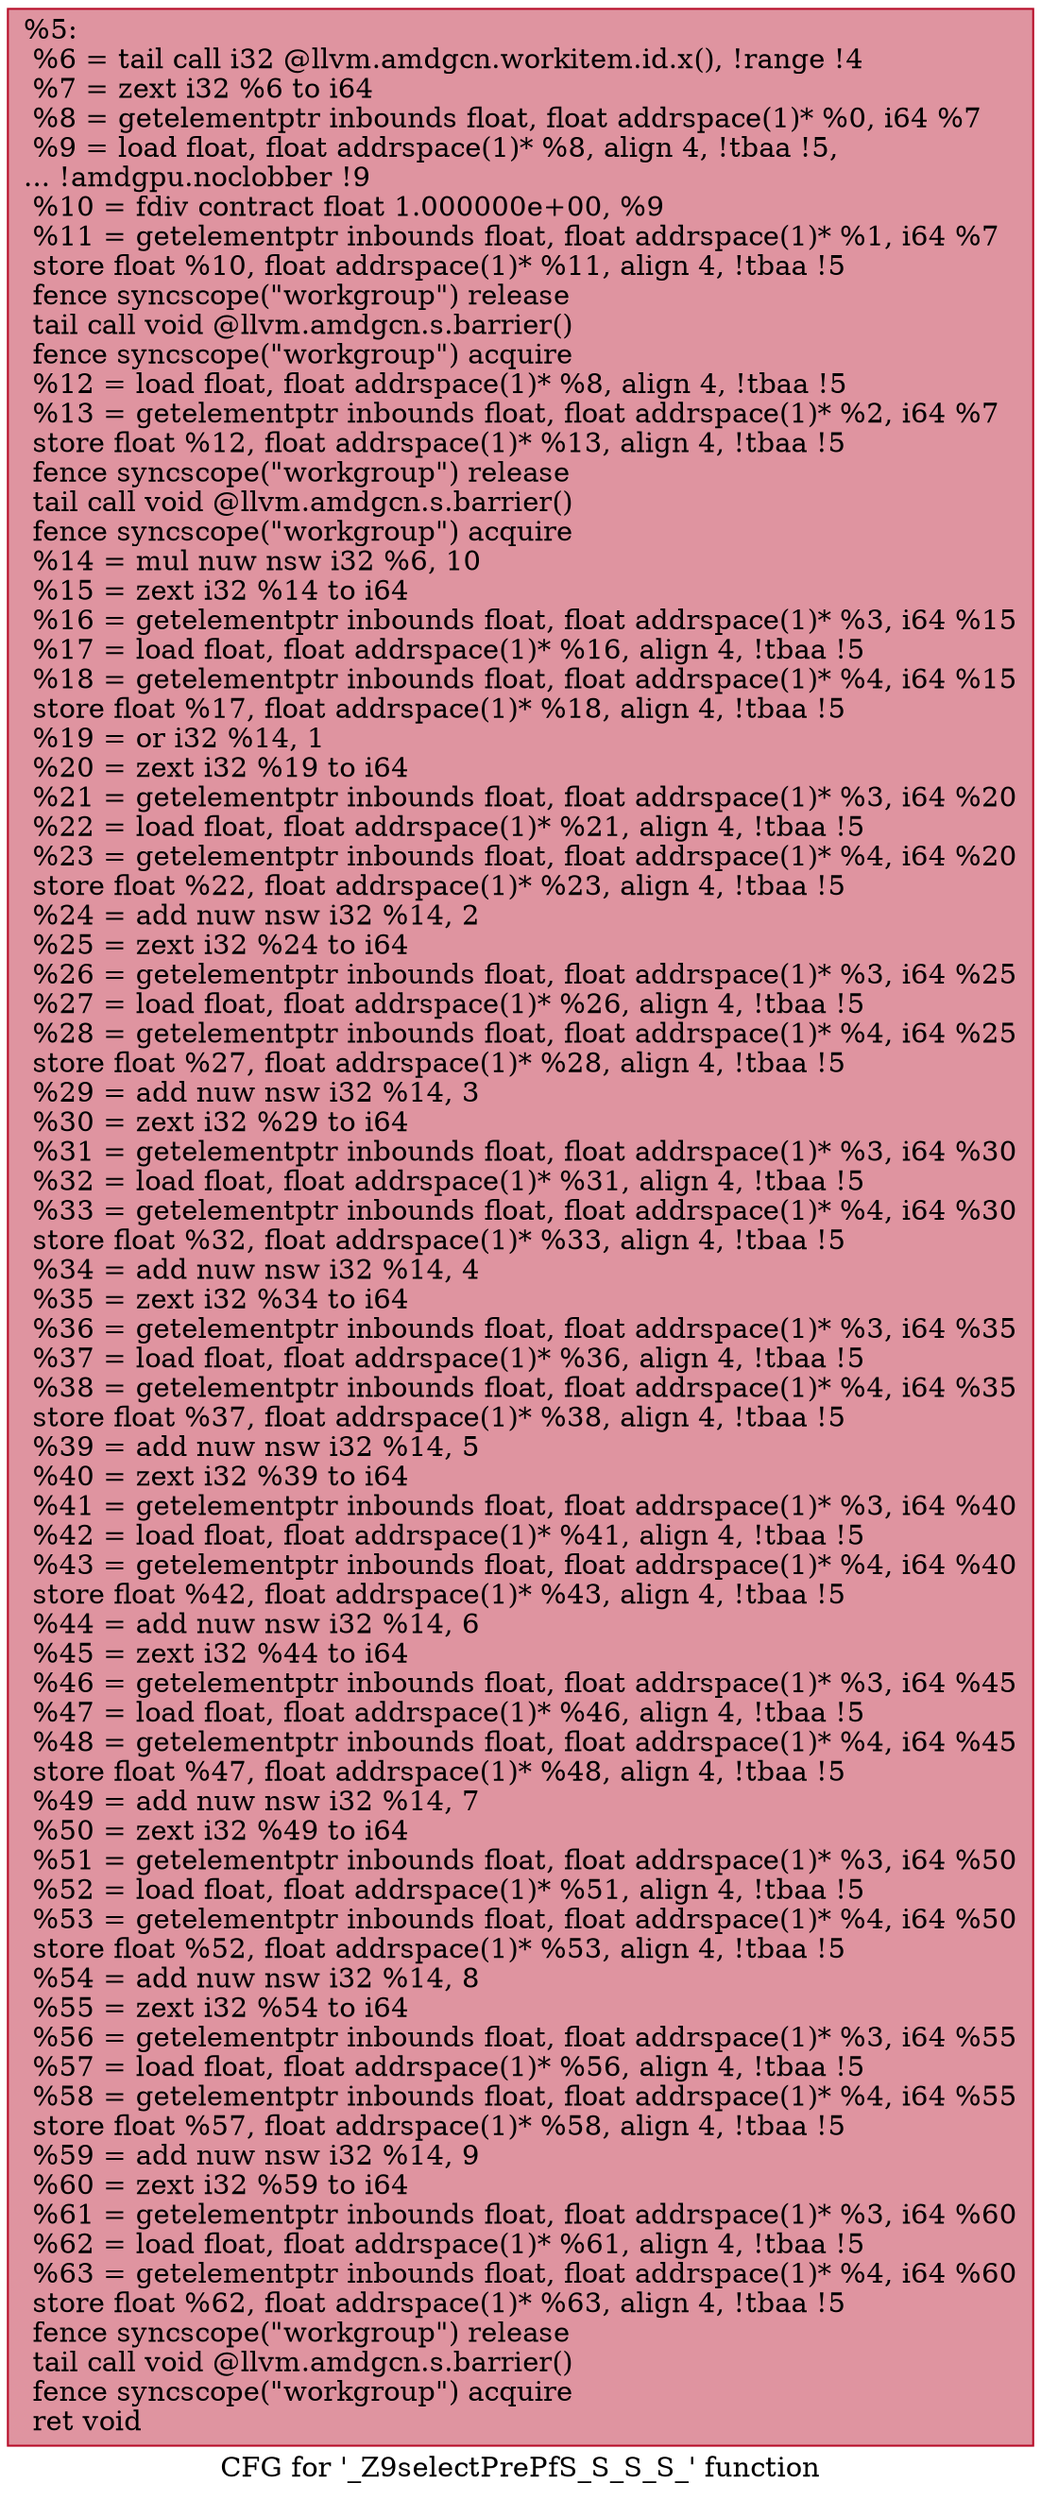 digraph "CFG for '_Z9selectPrePfS_S_S_S_' function" {
	label="CFG for '_Z9selectPrePfS_S_S_S_' function";

	Node0x49b0980 [shape=record,color="#b70d28ff", style=filled, fillcolor="#b70d2870",label="{%5:\l  %6 = tail call i32 @llvm.amdgcn.workitem.id.x(), !range !4\l  %7 = zext i32 %6 to i64\l  %8 = getelementptr inbounds float, float addrspace(1)* %0, i64 %7\l  %9 = load float, float addrspace(1)* %8, align 4, !tbaa !5,\l... !amdgpu.noclobber !9\l  %10 = fdiv contract float 1.000000e+00, %9\l  %11 = getelementptr inbounds float, float addrspace(1)* %1, i64 %7\l  store float %10, float addrspace(1)* %11, align 4, !tbaa !5\l  fence syncscope(\"workgroup\") release\l  tail call void @llvm.amdgcn.s.barrier()\l  fence syncscope(\"workgroup\") acquire\l  %12 = load float, float addrspace(1)* %8, align 4, !tbaa !5\l  %13 = getelementptr inbounds float, float addrspace(1)* %2, i64 %7\l  store float %12, float addrspace(1)* %13, align 4, !tbaa !5\l  fence syncscope(\"workgroup\") release\l  tail call void @llvm.amdgcn.s.barrier()\l  fence syncscope(\"workgroup\") acquire\l  %14 = mul nuw nsw i32 %6, 10\l  %15 = zext i32 %14 to i64\l  %16 = getelementptr inbounds float, float addrspace(1)* %3, i64 %15\l  %17 = load float, float addrspace(1)* %16, align 4, !tbaa !5\l  %18 = getelementptr inbounds float, float addrspace(1)* %4, i64 %15\l  store float %17, float addrspace(1)* %18, align 4, !tbaa !5\l  %19 = or i32 %14, 1\l  %20 = zext i32 %19 to i64\l  %21 = getelementptr inbounds float, float addrspace(1)* %3, i64 %20\l  %22 = load float, float addrspace(1)* %21, align 4, !tbaa !5\l  %23 = getelementptr inbounds float, float addrspace(1)* %4, i64 %20\l  store float %22, float addrspace(1)* %23, align 4, !tbaa !5\l  %24 = add nuw nsw i32 %14, 2\l  %25 = zext i32 %24 to i64\l  %26 = getelementptr inbounds float, float addrspace(1)* %3, i64 %25\l  %27 = load float, float addrspace(1)* %26, align 4, !tbaa !5\l  %28 = getelementptr inbounds float, float addrspace(1)* %4, i64 %25\l  store float %27, float addrspace(1)* %28, align 4, !tbaa !5\l  %29 = add nuw nsw i32 %14, 3\l  %30 = zext i32 %29 to i64\l  %31 = getelementptr inbounds float, float addrspace(1)* %3, i64 %30\l  %32 = load float, float addrspace(1)* %31, align 4, !tbaa !5\l  %33 = getelementptr inbounds float, float addrspace(1)* %4, i64 %30\l  store float %32, float addrspace(1)* %33, align 4, !tbaa !5\l  %34 = add nuw nsw i32 %14, 4\l  %35 = zext i32 %34 to i64\l  %36 = getelementptr inbounds float, float addrspace(1)* %3, i64 %35\l  %37 = load float, float addrspace(1)* %36, align 4, !tbaa !5\l  %38 = getelementptr inbounds float, float addrspace(1)* %4, i64 %35\l  store float %37, float addrspace(1)* %38, align 4, !tbaa !5\l  %39 = add nuw nsw i32 %14, 5\l  %40 = zext i32 %39 to i64\l  %41 = getelementptr inbounds float, float addrspace(1)* %3, i64 %40\l  %42 = load float, float addrspace(1)* %41, align 4, !tbaa !5\l  %43 = getelementptr inbounds float, float addrspace(1)* %4, i64 %40\l  store float %42, float addrspace(1)* %43, align 4, !tbaa !5\l  %44 = add nuw nsw i32 %14, 6\l  %45 = zext i32 %44 to i64\l  %46 = getelementptr inbounds float, float addrspace(1)* %3, i64 %45\l  %47 = load float, float addrspace(1)* %46, align 4, !tbaa !5\l  %48 = getelementptr inbounds float, float addrspace(1)* %4, i64 %45\l  store float %47, float addrspace(1)* %48, align 4, !tbaa !5\l  %49 = add nuw nsw i32 %14, 7\l  %50 = zext i32 %49 to i64\l  %51 = getelementptr inbounds float, float addrspace(1)* %3, i64 %50\l  %52 = load float, float addrspace(1)* %51, align 4, !tbaa !5\l  %53 = getelementptr inbounds float, float addrspace(1)* %4, i64 %50\l  store float %52, float addrspace(1)* %53, align 4, !tbaa !5\l  %54 = add nuw nsw i32 %14, 8\l  %55 = zext i32 %54 to i64\l  %56 = getelementptr inbounds float, float addrspace(1)* %3, i64 %55\l  %57 = load float, float addrspace(1)* %56, align 4, !tbaa !5\l  %58 = getelementptr inbounds float, float addrspace(1)* %4, i64 %55\l  store float %57, float addrspace(1)* %58, align 4, !tbaa !5\l  %59 = add nuw nsw i32 %14, 9\l  %60 = zext i32 %59 to i64\l  %61 = getelementptr inbounds float, float addrspace(1)* %3, i64 %60\l  %62 = load float, float addrspace(1)* %61, align 4, !tbaa !5\l  %63 = getelementptr inbounds float, float addrspace(1)* %4, i64 %60\l  store float %62, float addrspace(1)* %63, align 4, !tbaa !5\l  fence syncscope(\"workgroup\") release\l  tail call void @llvm.amdgcn.s.barrier()\l  fence syncscope(\"workgroup\") acquire\l  ret void\l}"];
}
